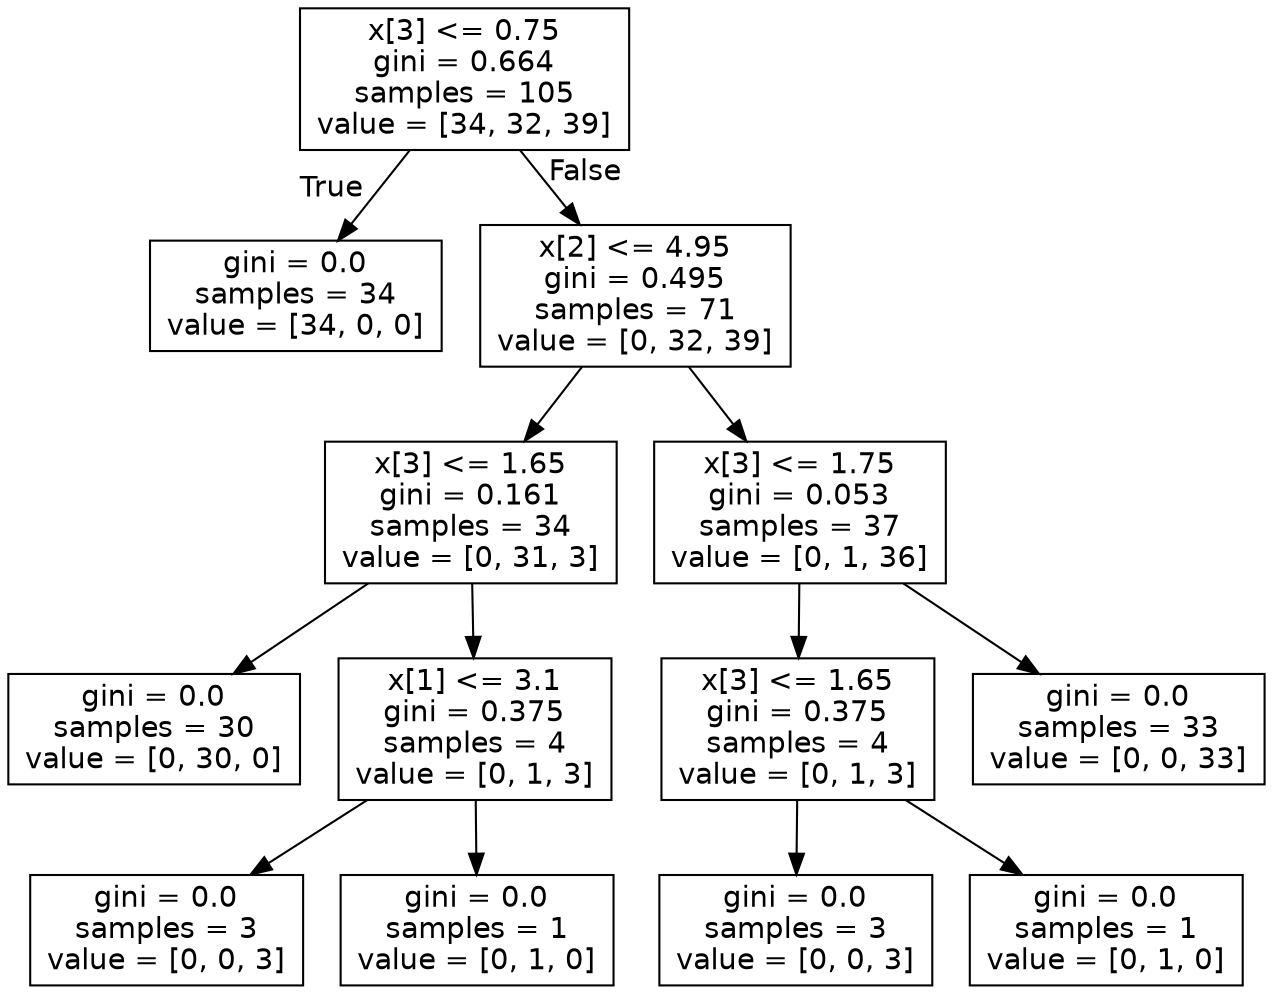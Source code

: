 digraph Tree {
node [shape=box, fontname="helvetica"] ;
edge [fontname="helvetica"] ;
0 [label="x[3] <= 0.75\ngini = 0.664\nsamples = 105\nvalue = [34, 32, 39]"] ;
1 [label="gini = 0.0\nsamples = 34\nvalue = [34, 0, 0]"] ;
0 -> 1 [labeldistance=2.5, labelangle=45, headlabel="True"] ;
2 [label="x[2] <= 4.95\ngini = 0.495\nsamples = 71\nvalue = [0, 32, 39]"] ;
0 -> 2 [labeldistance=2.5, labelangle=-45, headlabel="False"] ;
3 [label="x[3] <= 1.65\ngini = 0.161\nsamples = 34\nvalue = [0, 31, 3]"] ;
2 -> 3 ;
4 [label="gini = 0.0\nsamples = 30\nvalue = [0, 30, 0]"] ;
3 -> 4 ;
5 [label="x[1] <= 3.1\ngini = 0.375\nsamples = 4\nvalue = [0, 1, 3]"] ;
3 -> 5 ;
6 [label="gini = 0.0\nsamples = 3\nvalue = [0, 0, 3]"] ;
5 -> 6 ;
7 [label="gini = 0.0\nsamples = 1\nvalue = [0, 1, 0]"] ;
5 -> 7 ;
8 [label="x[3] <= 1.75\ngini = 0.053\nsamples = 37\nvalue = [0, 1, 36]"] ;
2 -> 8 ;
9 [label="x[3] <= 1.65\ngini = 0.375\nsamples = 4\nvalue = [0, 1, 3]"] ;
8 -> 9 ;
10 [label="gini = 0.0\nsamples = 3\nvalue = [0, 0, 3]"] ;
9 -> 10 ;
11 [label="gini = 0.0\nsamples = 1\nvalue = [0, 1, 0]"] ;
9 -> 11 ;
12 [label="gini = 0.0\nsamples = 33\nvalue = [0, 0, 33]"] ;
8 -> 12 ;
}
